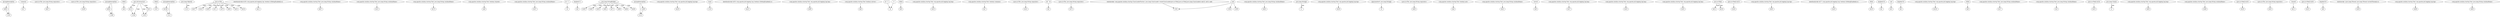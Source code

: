 digraph g {
0[label="@caughtexception"]
1[label="$r90"]
0->1[label=""]
2[label="'-common'"]
3[label="$r7"]
2->3[label=""]
4[label="<java.io.File: java.lang.String separator>"]
5[label="$r67"]
4->5[label=""]
6[label="<java.io.File: java.lang.String separator>"]
7[label="$r59"]
6->7[label=""]
8[label="@caughtexception"]
9[label="$r94"]
8->9[label=""]
10[label="r0[i4]"]
11[label="$r4"]
10->11[label=""]
12[label="java.util.ArrayList"]
13[label="$r13"]
12->13[label="type"]
14[label="r0[i4]"]
15[label="r107"]
14->15[label=""]
16[label="@caughtexception"]
17[label="$r100"]
16->17[label=""]
18[label="java.lang.Object[]"]
19[label="r112"]
18->19[label="type"]
20[label="java.io.File"]
21[label="$r47"]
20->21[label="type"]
22[label="$r14"]
20->22[label="type"]
23[label="interfaceinvoke $r28.<org.apache.juli.logging.Log: boolean isDebugEnabled()>()"]
24[label="$z11"]
23->24[label=""]
25[label="<org.apache.catalina.startup.Tool: java.lang.String catalinaHome>"]
26[label="$r87"]
25->26[label=""]
27[label="<org.apache.catalina.startup.Tool: java.lang.String catalinaHome>"]
28[label="$r15"]
27->28[label=""]
29[label="<org.apache.catalina.startup.Tool: java.lang.String catalinaHome>"]
30[label="$r73"]
29->30[label=""]
31[label="<org.apache.catalina.startup.Tool: boolean shared>"]
32[label="$z9"]
31->32[label=""]
33[label="<org.apache.catalina.startup.Tool: java.lang.String catalinaHome>"]
34[label="$r57"]
33->34[label=""]
35[label="i4 + 1"]
36[label="i6"]
35->36[label=""]
37[label="lengthof r1"]
38[label="$i3"]
37->38[label=""]
39[label="java.lang.StringBuilder"]
40[label="$r56"]
39->40[label="type"]
41[label="@caughtexception"]
42[label="r113"]
41->42[label=""]
43[label="<org.apache.catalina.startup.Tool: org.apache.juli.logging.Log log>"]
44[label="$r28"]
43->44[label=""]
45[label="'main'"]
46[label="r110"]
45->46[label=""]
47[label="r111"]
16->47[label=""]
48[label="r103"]
12->48[label="type"]
49[label="interfaceinvoke $r30.<org.apache.juli.logging.Log: boolean isDebugEnabled()>()"]
50[label="$z12"]
49->50[label=""]
51[label="<org.apache.catalina.startup.Tool: org.apache.juli.logging.Log log>"]
52[label="$r89"]
51->52[label=""]
53[label="$r40"]
39->53[label="type"]
54[label="$r39"]
20->54[label="type"]
55[label="<org.apache.catalina.startup.Tool: boolean server>"]
56[label="$z8"]
55->56[label=""]
57[label="i4 + 1"]
58[label="i4"]
57->58[label=""]
59[label="$r12"]
12->59[label="type"]
60[label="r0[i4]"]
61[label="$r8"]
60->61[label=""]
62[label="<org.apache.catalina.startup.Tool: org.apache.juli.logging.Log log>"]
63[label="$r33"]
62->63[label=""]
64[label="r105"]
0->64[label=""]
65[label="<org.apache.catalina.startup.Tool: boolean common>"]
66[label="$z7"]
65->66[label=""]
67[label="<java.io.File: java.lang.String separator>"]
68[label="$r51"]
67->68[label=""]
17->47[label=""]
69[label="$i1 - i6"]
70[label="$i2"]
69->70[label=""]
71[label="$r71"]
20->71[label="type"]
72[label="$r79"]
20->72[label="type"]
73[label="<java.io.File: java.lang.String separator>"]
74[label="$r75"]
73->74[label=""]
75[label="$r92"]
41->75[label=""]
76[label="0"]
76->58[label=""]
77[label="staticinvoke <org.apache.catalina.startup.ClassLoaderFactory: java.lang.ClassLoader createClassLoader(java.io.File[],java.io.File[],java.lang.ClassLoader)>($r22, $r25, null)"]
78[label="r102"]
77->78[label=""]
79[label="$r34"]
39->79[label="type"]
80[label="$r63"]
20->80[label="type"]
81[label="<org.apache.catalina.startup.Tool: java.lang.String catalinaHome>"]
82[label="$r81"]
81->82[label=""]
83[label="java.lang.String[]"]
84[label="r1"]
83->84[label="type"]
85[label="<org.apache.catalina.startup.Tool: org.apache.juli.logging.Log log>"]
86[label="$r30"]
85->86[label=""]
87[label="$r55"]
20->87[label="type"]
88[label="null"]
88->78[label=""]
89[label="@parameter0: java.lang.String[]"]
90[label="r0"]
89->90[label=""]
91[label="<java.io.File: java.lang.String separator>"]
92[label="$r83"]
91->92[label=""]
93[label="<org.apache.catalina.startup.Tool: boolean ant>"]
94[label="$z4"]
93->94[label=""]
95[label="r108"]
8->95[label=""]
96[label="$r95"]
39->96[label="type"]
97[label="<org.apache.catalina.startup.Tool: java.lang.String catalinaHome>"]
98[label="$r41"]
97->98[label=""]
99[label="r106"]
88->99[label=""]
100[label="'-server'"]
101[label="$r9"]
100->101[label=""]
102[label="<org.apache.catalina.startup.Tool: org.apache.juli.logging.Log log>"]
103[label="$r27"]
102->103[label=""]
104[label="<org.apache.catalina.startup.Tool: org.apache.juli.logging.Log log>"]
105[label="$r32"]
104->105[label=""]
106[label="<org.apache.catalina.startup.Tool: org.apache.juli.logging.Log log>"]
107[label="$r35"]
106->107[label=""]
108[label="java.io.File[]"]
109[label="$r21"]
108->109[label="type"]
110[label="(java.io.File[]) $r23"]
111[label="$r24"]
110->111[label=""]
112[label="<org.apache.catalina.startup.Tool: org.apache.juli.logging.Log log>"]
113[label="$r91"]
112->113[label=""]
114[label="$r72"]
39->114[label="type"]
115[label="interfaceinvoke $r27.<org.apache.juli.logging.Log: boolean isDebugEnabled()>()"]
116[label="$z10"]
115->116[label=""]
117[label="$r80"]
39->117[label="type"]
118[label="r0[i4]"]
119[label="$r10"]
118->119[label=""]
120[label="lengthof r0"]
121[label="$i1"]
120->121[label=""]
122[label="'-ant'"]
123[label="$r5"]
122->123[label=""]
9->95[label=""]
75->42[label=""]
124[label="lengthof r0"]
125[label="$i5"]
124->125[label=""]
126[label="$r64"]
39->126[label="type"]
127[label="<org.apache.catalina.startup.Tool: org.apache.juli.logging.Log log>"]
128[label="$r101"]
127->128[label=""]
129[label="r0[i4]"]
130[label="$r6"]
129->130[label=""]
131[label="<org.apache.catalina.startup.Tool: java.lang.String catalinaHome>"]
132[label="$r17"]
131->132[label=""]
133[label="r104"]
12->133[label="type"]
134[label="<org.apache.catalina.startup.Tool: java.lang.String catalinaHome>"]
135[label="$r3"]
134->135[label=""]
136[label="(java.io.File[]) $r24"]
137[label="$r25"]
136->137[label=""]
138[label="java.lang.Class[]"]
139[label="r2"]
138->139[label="type"]
140[label="<org.apache.catalina.startup.Tool: org.apache.juli.logging.Log log>"]
141[label="$r93"]
140->141[label=""]
142[label="<org.apache.catalina.startup.Tool: java.lang.String catalinaHome>"]
143[label="$r49"]
142->143[label=""]
144[label="(java.io.File[]) $r19"]
145[label="$r20"]
144->145[label=""]
146[label="<java.io.File: java.lang.String separator>"]
147[label="$r43"]
146->147[label=""]
148[label="$r48"]
39->148[label="type"]
149[label="'-shared'"]
150[label="$r11"]
149->150[label=""]
151[label="r109"]
88->151[label=""]
152[label="$r16"]
20->152[label="type"]
153[label="(java.io.File[]) $r20"]
154[label="$r22"]
153->154[label=""]
155[label="lengthof r0"]
156[label="$i0"]
155->156[label=""]
157[label="staticinvoke <java.lang.Thread: java.lang.Thread currentThread()>()"]
158[label="$r26"]
157->158[label=""]
159[label="<org.apache.catalina.startup.Tool: org.apache.juli.logging.Log log>"]
160[label="$r96"]
159->160[label=""]
59->48[label=""]
161[label="<org.apache.catalina.startup.Tool: java.lang.String catalinaHome>"]
162[label="$r65"]
161->162[label=""]
163[label="$r18"]
108->163[label="type"]
1->64[label=""]
13->133[label=""]
}